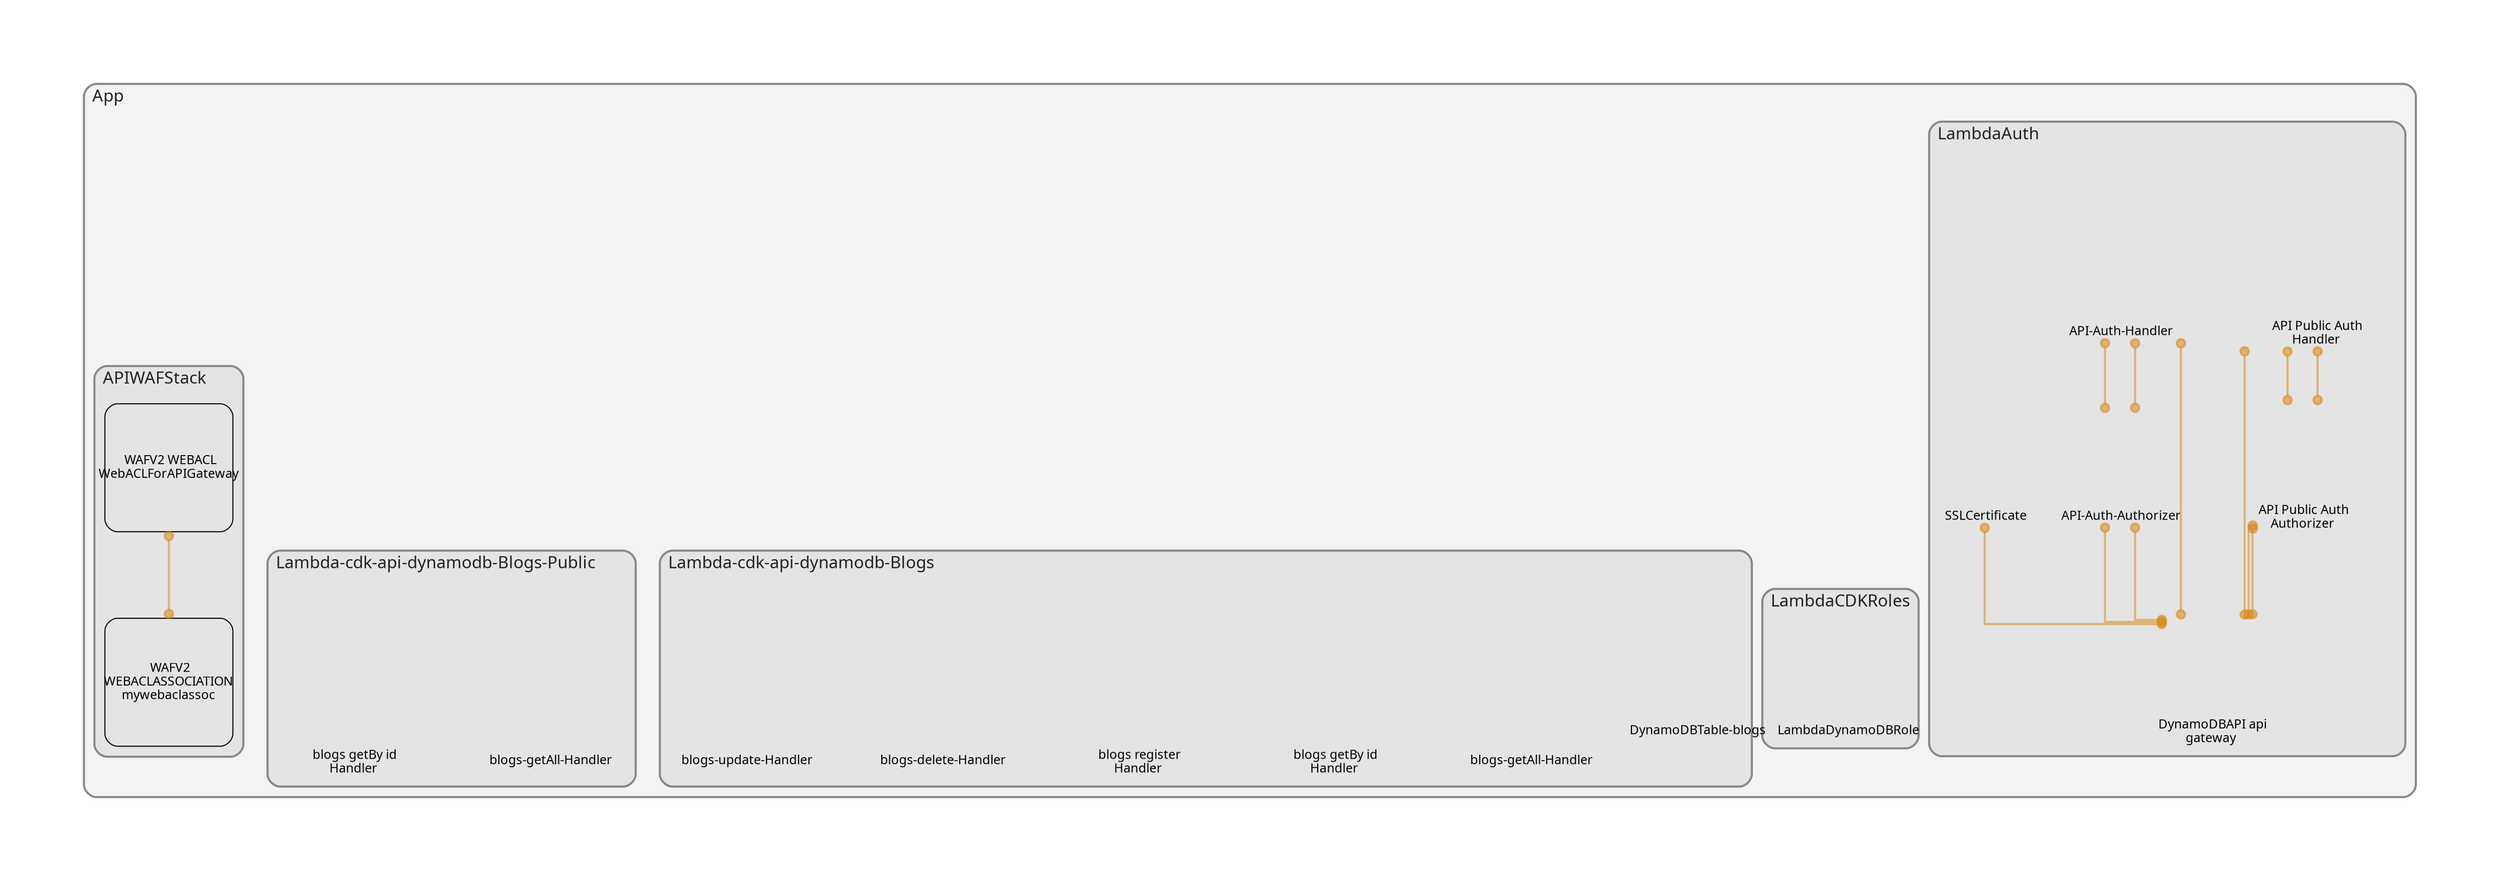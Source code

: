 digraph "Diagram" {
  splines = "ortho";
  pad = "1.0";
  nodesep = "0.60";
  ranksep = "0.75";
  fontname = "Sans-Serif";
  fontsize = "15";
  dpi = "200";
  rankdir = "BT";
  compound = "true";
  fontcolor = "#222222";
  edge [
    color = "#D5871488",
    penwidth = 2,
    arrowhead = "dot",
    arrowtail = "dot",
  ];
  node [
    shape = "box",
    style = "rounded",
    fixedsize = true,
    width = 1.7,
    height = 1.7,
    labelloc = "c",
    imagescale = true,
    fontname = "Sans-Serif",
    fontsize = 8,
    margin = 8,
  ];
  subgraph "App" {
    subgraph "cluster-SubGraph.App" {
      graph [
        label = "App",
        labelloc = "b",
        labeljust = "l",
        margin = "10",
        fontsize = "16",
        penwidth = "2",
        pencolor = "#888888",
        style = "filled,rounded",
        fillcolor = "#f3f3f3",
      ];
      subgraph "cluster-SubGraph.LambdaAuth" {
        graph [
          label = "LambdaAuth",
          labelloc = "b",
          labeljust = "l",
          margin = "10",
          fontsize = "16",
          penwidth = "2",
          pencolor = "#888888",
          style = "filled,rounded",
          fillcolor = "#e4e4e4",
        ];
        "LambdaAuth/SSLCertificate" [
          label = " SSLCertificate",
          fontsize = 12,
          image = "D:\inetpub\Github\cdk_serverlessdb_deployment\node_modules\cdk-dia\icons\aws\Service\Arch_Security-Identity-Compliance\64\Arch_AWS-Certificate-Manager_64@5x.png",
          imagescale = "true",
          imagepos = "tc",
          penwidth = "0",
          shape = "node",
          fixedsize = "true",
          labelloc = "b",
          width = 1.2,
          height = 1.466,
        ];
        "LambdaAuth/DynamoDBAPI-api-gateway" [
          label = " DynamoDBAPI api\ngateway",
          fontsize = 12,
          image = "D:\inetpub\Github\cdk_serverlessdb_deployment\node_modules\cdk-dia\icons\aws\Service\Arch_Networking-Content\64\Arch_Amazon-API-Gateway_64@5x.png",
          imagescale = "true",
          imagepos = "tc",
          penwidth = "0",
          shape = "node",
          fixedsize = "true",
          labelloc = "b",
          width = 1.2,
          height = 1.682,
        ];
        "LambdaAuth/API-Auth-Handler" [
          label = " API-Auth-Handler",
          fontsize = 12,
          image = "D:\inetpub\Github\cdk_serverlessdb_deployment\node_modules\cdk-dia\icons\aws\Service\Arch_Compute\64\Arch_AWS-Lambda_64@5x.png",
          imagescale = "true",
          imagepos = "tc",
          penwidth = "0",
          shape = "node",
          fixedsize = "true",
          labelloc = "b",
          width = 2,
          height = 2.266,
        ];
        "LambdaAuth/API-Auth-Authorizer" [
          label = " API-Auth-Authorizer",
          fontsize = 12,
          image = "D:\inetpub\Github\cdk_serverlessdb_deployment\node_modules\cdk-dia\icons\aws\Service\Arch_Networking-Content\64\Arch_Amazon-API-Gateway_64@5x.png",
          imagescale = "true",
          imagepos = "tc",
          penwidth = "0",
          shape = "node",
          fixedsize = "true",
          labelloc = "b",
          width = 1.2,
          height = 1.466,
        ];
        "LambdaAuth/API-Public-Auth-Handler" [
          label = " API Public Auth\nHandler",
          fontsize = 12,
          image = "D:\inetpub\Github\cdk_serverlessdb_deployment\node_modules\cdk-dia\icons\aws\Service\Arch_Compute\64\Arch_AWS-Lambda_64@5x.png",
          imagescale = "true",
          imagepos = "tc",
          penwidth = "0",
          shape = "node",
          fixedsize = "true",
          labelloc = "b",
          width = 2,
          height = 2.4819999999999998,
        ];
        "LambdaAuth/API-Public-Auth-Authorizer" [
          label = " API Public Auth\nAuthorizer",
          fontsize = 12,
          image = "D:\inetpub\Github\cdk_serverlessdb_deployment\node_modules\cdk-dia\icons\aws\Service\Arch_Networking-Content\64\Arch_Amazon-API-Gateway_64@5x.png",
          imagescale = "true",
          imagepos = "tc",
          penwidth = "0",
          shape = "node",
          fixedsize = "true",
          labelloc = "b",
          width = 1.2,
          height = 1.682,
        ];
      }
      subgraph "cluster-SubGraph.LambdaCDKRoles" {
        graph [
          label = "LambdaCDKRoles",
          labelloc = "b",
          labeljust = "l",
          margin = "10",
          fontsize = "16",
          penwidth = "2",
          pencolor = "#888888",
          style = "filled,rounded",
          fillcolor = "#e4e4e4",
        ];
        "LambdaCDKRoles/LambdaDynamoDBRole" [
          label = " LambdaDynamoDBRole",
          fontsize = 12,
          image = "D:\inetpub\Github\cdk_serverlessdb_deployment\node_modules\cdk-dia\icons\aws\Service\Arch_Security-Identity-Compliance\64\Arch_AWS-Identity-and-Access-Management_64@5x.png",
          imagescale = "true",
          imagepos = "tc",
          penwidth = "0",
          shape = "node",
          fixedsize = "true",
          labelloc = "b",
          width = 1.2,
          height = 1.466,
        ];
      }
      subgraph "cluster-SubGraph.Lambda-cdk-api-dynamodb-Blogs" {
        graph [
          label = "Lambda-cdk-api-dynamodb-Blogs",
          labelloc = "b",
          labeljust = "l",
          margin = "10",
          fontsize = "16",
          penwidth = "2",
          pencolor = "#888888",
          style = "filled,rounded",
          fillcolor = "#e4e4e4",
        ];
        "Lambda-cdk-api-dynamodb-Blogs/DynamoDBTable-blogs" [
          label = " DynamoDBTable-blogs",
          fontsize = 12,
          image = "D:\inetpub\Github\cdk_serverlessdb_deployment\node_modules\cdk-dia\icons\aws\Service\Arch_Database\64\Arch_Amazon-DynamoDB_64@5x.png",
          imagescale = "true",
          imagepos = "tc",
          penwidth = "0",
          shape = "node",
          fixedsize = "true",
          labelloc = "b",
          width = 1.2,
          height = 1.466,
        ];
        "Lambda-cdk-api-dynamodb-Blogs/blogs-getAll-Handler" [
          label = " blogs-getAll-Handler",
          fontsize = 12,
          image = "D:\inetpub\Github\cdk_serverlessdb_deployment\node_modules\cdk-dia\icons\aws\Service\Arch_Compute\64\Arch_AWS-Lambda_64@5x.png",
          imagescale = "true",
          imagepos = "tc",
          penwidth = "0",
          shape = "node",
          fixedsize = "true",
          labelloc = "b",
          width = 2,
          height = 2.266,
        ];
        "Lambda-cdk-api-dynamodb-Blogs/blogs-getBy-id-Handler" [
          label = " blogs getBy id\nHandler",
          fontsize = 12,
          image = "D:\inetpub\Github\cdk_serverlessdb_deployment\node_modules\cdk-dia\icons\aws\Service\Arch_Compute\64\Arch_AWS-Lambda_64@5x.png",
          imagescale = "true",
          imagepos = "tc",
          penwidth = "0",
          shape = "node",
          fixedsize = "true",
          labelloc = "b",
          width = 2,
          height = 2.4819999999999998,
        ];
        "Lambda-cdk-api-dynamodb-Blogs/blogs-register-Handler" [
          label = " blogs register\nHandler",
          fontsize = 12,
          image = "D:\inetpub\Github\cdk_serverlessdb_deployment\node_modules\cdk-dia\icons\aws\Service\Arch_Compute\64\Arch_AWS-Lambda_64@5x.png",
          imagescale = "true",
          imagepos = "tc",
          penwidth = "0",
          shape = "node",
          fixedsize = "true",
          labelloc = "b",
          width = 2,
          height = 2.4819999999999998,
        ];
        "Lambda-cdk-api-dynamodb-Blogs/blogs-delete-Handler" [
          label = " blogs-delete-Handler",
          fontsize = 12,
          image = "D:\inetpub\Github\cdk_serverlessdb_deployment\node_modules\cdk-dia\icons\aws\Service\Arch_Compute\64\Arch_AWS-Lambda_64@5x.png",
          imagescale = "true",
          imagepos = "tc",
          penwidth = "0",
          shape = "node",
          fixedsize = "true",
          labelloc = "b",
          width = 2,
          height = 2.266,
        ];
        "Lambda-cdk-api-dynamodb-Blogs/blogs-update-Handler" [
          label = " blogs-update-Handler",
          fontsize = 12,
          image = "D:\inetpub\Github\cdk_serverlessdb_deployment\node_modules\cdk-dia\icons\aws\Service\Arch_Compute\64\Arch_AWS-Lambda_64@5x.png",
          imagescale = "true",
          imagepos = "tc",
          penwidth = "0",
          shape = "node",
          fixedsize = "true",
          labelloc = "b",
          width = 2,
          height = 2.266,
        ];
      }
      subgraph "cluster-SubGraph.Lambda-cdk-api-dynamodb-Blogs-Public" {
        graph [
          label = "Lambda-cdk-api-dynamodb-Blogs-Public",
          labelloc = "b",
          labeljust = "l",
          margin = "10",
          fontsize = "16",
          penwidth = "2",
          pencolor = "#888888",
          style = "filled,rounded",
          fillcolor = "#e4e4e4",
        ];
        "Lambda-cdk-api-dynamodb-Blogs-Public/blogs-getAll-Handler" [
          label = " blogs-getAll-Handler",
          fontsize = 12,
          image = "D:\inetpub\Github\cdk_serverlessdb_deployment\node_modules\cdk-dia\icons\aws\Service\Arch_Compute\64\Arch_AWS-Lambda_64@5x.png",
          imagescale = "true",
          imagepos = "tc",
          penwidth = "0",
          shape = "node",
          fixedsize = "true",
          labelloc = "b",
          width = 2,
          height = 2.266,
        ];
        "Lambda-cdk-api-dynamodb-Blogs-Public/blogs-getBy-id-Handler" [
          label = " blogs getBy id\nHandler",
          fontsize = 12,
          image = "D:\inetpub\Github\cdk_serverlessdb_deployment\node_modules\cdk-dia\icons\aws\Service\Arch_Compute\64\Arch_AWS-Lambda_64@5x.png",
          imagescale = "true",
          imagepos = "tc",
          penwidth = "0",
          shape = "node",
          fixedsize = "true",
          labelloc = "b",
          width = 2,
          height = 2.4819999999999998,
        ];
      }
      subgraph "cluster-SubGraph.APIWAFStack" {
        graph [
          label = "APIWAFStack",
          labelloc = "b",
          labeljust = "l",
          margin = "10",
          fontsize = "16",
          penwidth = "2",
          pencolor = "#888888",
          style = "filled,rounded",
          fillcolor = "#e4e4e4",
        ];
        "APIWAFStack/WebACLForAPIGateway" [
          label = " WAFV2 WEBACL\nWebACLForAPIGateway",
          fontsize = 12,
        ];
        "APIWAFStack/mywebaclassoc" [
          label = " WAFV2\nWEBACLASSOCIATION\nmywebaclassoc",
          fontsize = 12,
        ];
      }
    }
  }
  "LambdaAuth/DynamoDBAPI-api-gateway" -> "LambdaAuth/SSLCertificate" [
    dir = "both",
  ];
  "LambdaAuth/DynamoDBAPI-api-gateway" -> "LambdaAuth/API-Auth-Authorizer" [
    dir = "both",
  ];
  "LambdaAuth/DynamoDBAPI-api-gateway" -> "LambdaAuth/API-Public-Auth-Authorizer" [
    dir = "both",
  ];
  "LambdaAuth/API-Auth-Handler" -> "LambdaAuth/DynamoDBAPI-api-gateway" [
    dir = "both",
  ];
  "LambdaAuth/API-Auth-Handler" -> "LambdaAuth/API-Auth-Authorizer" [
    dir = "both",
  ];
  "LambdaAuth/API-Auth-Authorizer" -> "LambdaAuth/DynamoDBAPI-api-gateway" [
    dir = "both",
  ];
  "LambdaAuth/API-Auth-Authorizer" -> "LambdaAuth/API-Auth-Handler" [
    dir = "both",
  ];
  "LambdaAuth/API-Public-Auth-Handler" -> "LambdaAuth/DynamoDBAPI-api-gateway" [
    dir = "both",
  ];
  "LambdaAuth/API-Public-Auth-Handler" -> "LambdaAuth/API-Public-Auth-Authorizer" [
    dir = "both",
  ];
  "LambdaAuth/API-Public-Auth-Authorizer" -> "LambdaAuth/DynamoDBAPI-api-gateway" [
    dir = "both",
  ];
  "LambdaAuth/API-Public-Auth-Authorizer" -> "LambdaAuth/API-Public-Auth-Handler" [
    dir = "both",
  ];
  "APIWAFStack/mywebaclassoc" -> "APIWAFStack/WebACLForAPIGateway" [
    dir = "both",
  ];
}